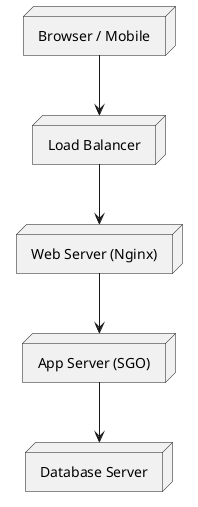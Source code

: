 @startuml
node "Browser / Mobile" as client
node "Load Balancer" as lb
node "Web Server (Nginx)" as web
node "App Server (SGO)" as app
node "Database Server" as db


client --> lb
lb --> web
web --> app
app --> db
@enduml
